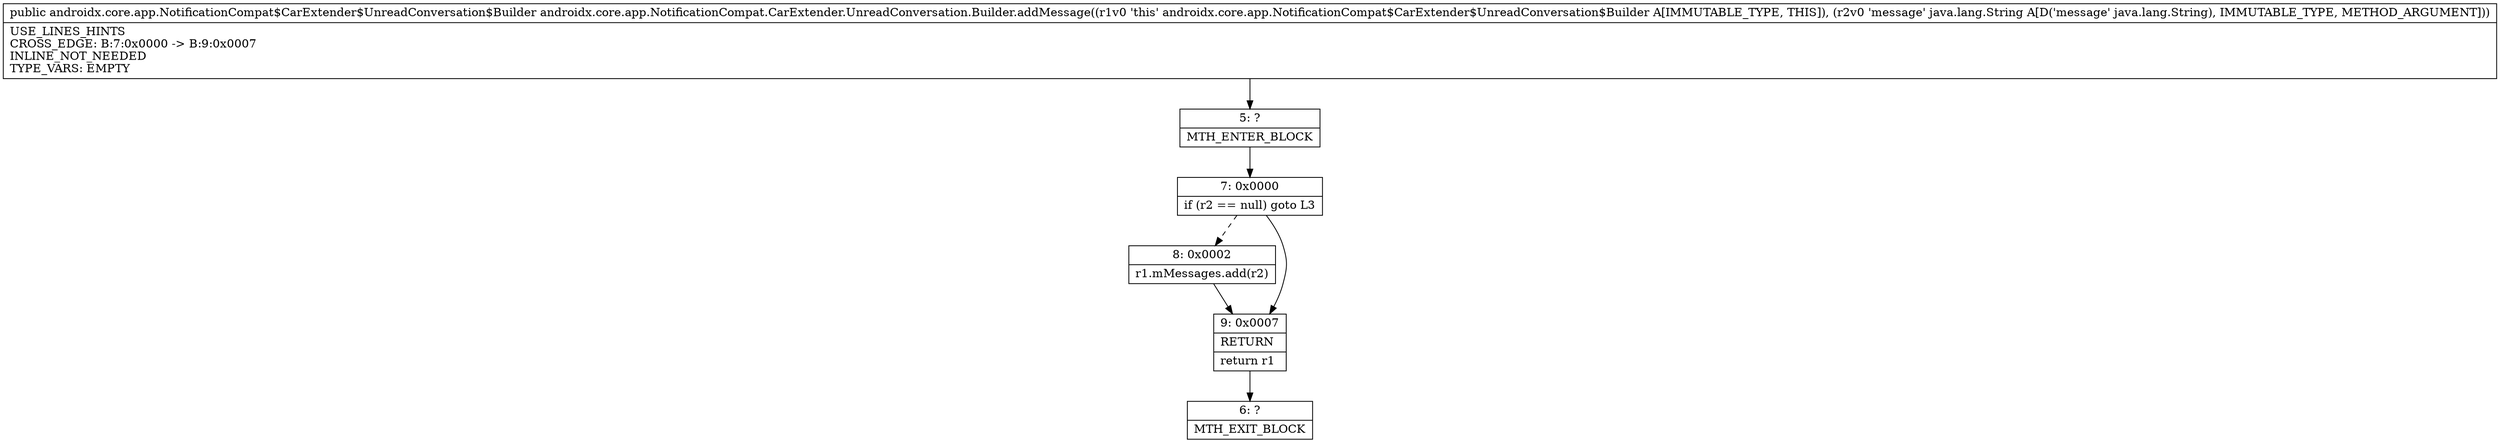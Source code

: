 digraph "CFG forandroidx.core.app.NotificationCompat.CarExtender.UnreadConversation.Builder.addMessage(Ljava\/lang\/String;)Landroidx\/core\/app\/NotificationCompat$CarExtender$UnreadConversation$Builder;" {
Node_5 [shape=record,label="{5\:\ ?|MTH_ENTER_BLOCK\l}"];
Node_7 [shape=record,label="{7\:\ 0x0000|if (r2 == null) goto L3\l}"];
Node_8 [shape=record,label="{8\:\ 0x0002|r1.mMessages.add(r2)\l}"];
Node_9 [shape=record,label="{9\:\ 0x0007|RETURN\l|return r1\l}"];
Node_6 [shape=record,label="{6\:\ ?|MTH_EXIT_BLOCK\l}"];
MethodNode[shape=record,label="{public androidx.core.app.NotificationCompat$CarExtender$UnreadConversation$Builder androidx.core.app.NotificationCompat.CarExtender.UnreadConversation.Builder.addMessage((r1v0 'this' androidx.core.app.NotificationCompat$CarExtender$UnreadConversation$Builder A[IMMUTABLE_TYPE, THIS]), (r2v0 'message' java.lang.String A[D('message' java.lang.String), IMMUTABLE_TYPE, METHOD_ARGUMENT]))  | USE_LINES_HINTS\lCROSS_EDGE: B:7:0x0000 \-\> B:9:0x0007\lINLINE_NOT_NEEDED\lTYPE_VARS: EMPTY\l}"];
MethodNode -> Node_5;Node_5 -> Node_7;
Node_7 -> Node_8[style=dashed];
Node_7 -> Node_9;
Node_8 -> Node_9;
Node_9 -> Node_6;
}

